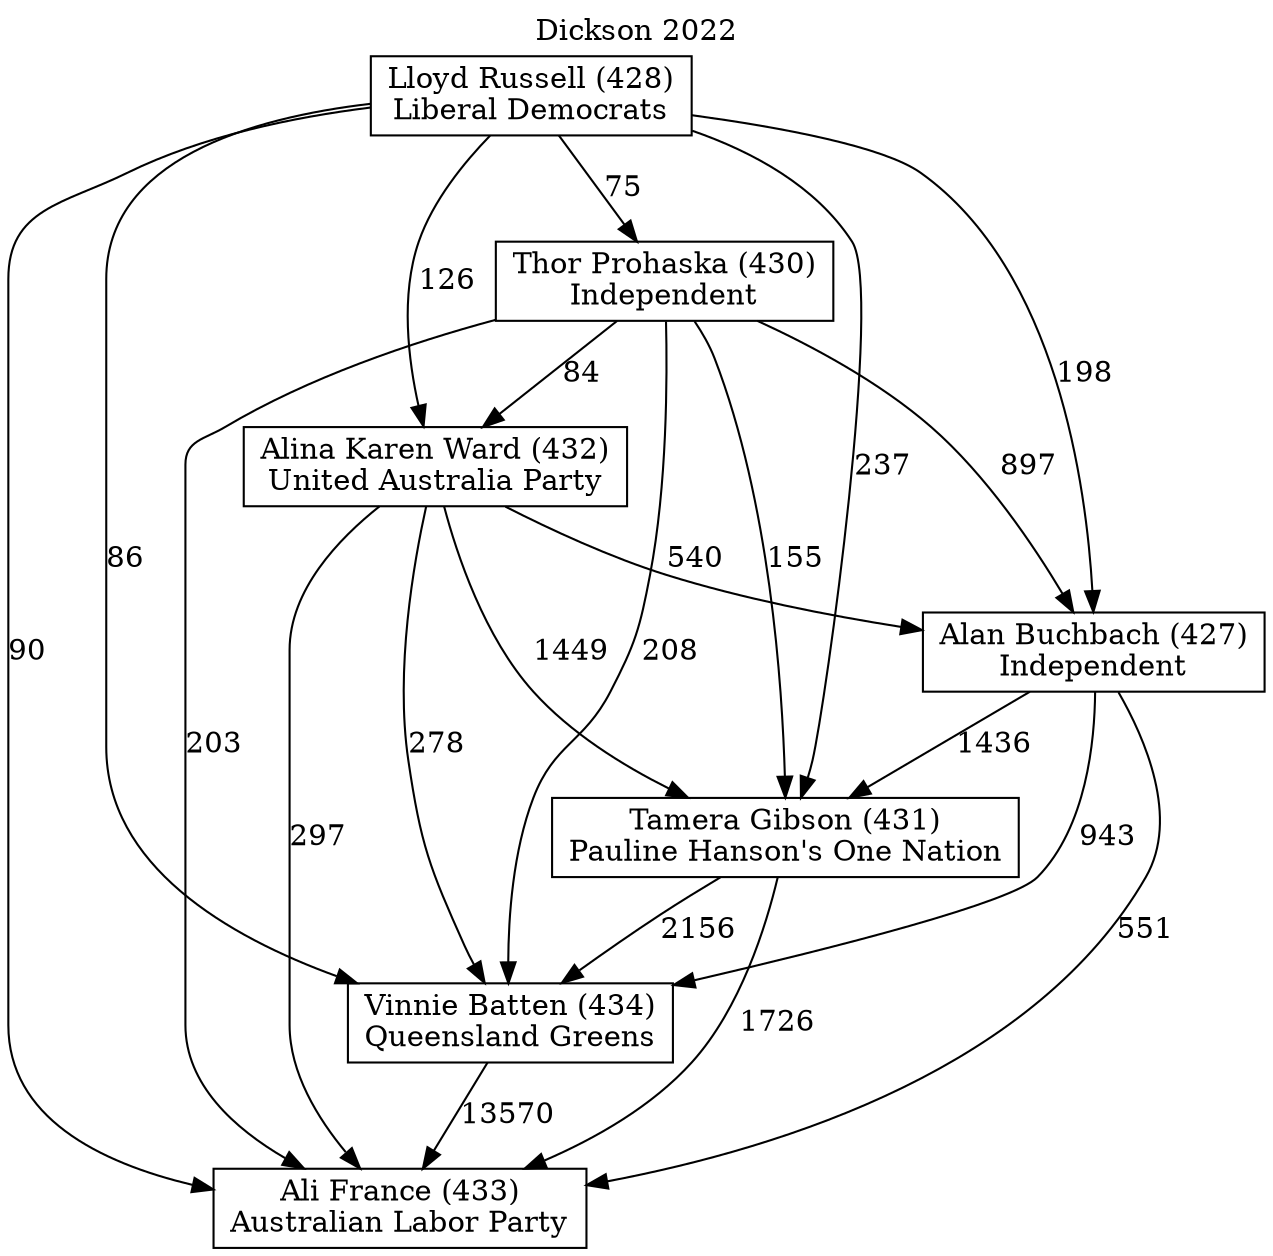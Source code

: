 // House preference flow
digraph "Ali France (433)_Dickson_2022" {
	graph [label="Dickson 2022" labelloc=t mclimit=10]
	node [shape=box]
	"Alan Buchbach (427)" [label="Alan Buchbach (427)
Independent"]
	"Ali France (433)" [label="Ali France (433)
Australian Labor Party"]
	"Alina Karen Ward (432)" [label="Alina Karen Ward (432)
United Australia Party"]
	"Lloyd Russell (428)" [label="Lloyd Russell (428)
Liberal Democrats"]
	"Tamera Gibson (431)" [label="Tamera Gibson (431)
Pauline Hanson's One Nation"]
	"Thor Prohaska (430)" [label="Thor Prohaska (430)
Independent"]
	"Vinnie Batten (434)" [label="Vinnie Batten (434)
Queensland Greens"]
	"Alan Buchbach (427)" -> "Ali France (433)" [label=551]
	"Alan Buchbach (427)" -> "Tamera Gibson (431)" [label=1436]
	"Alan Buchbach (427)" -> "Vinnie Batten (434)" [label=943]
	"Alina Karen Ward (432)" -> "Alan Buchbach (427)" [label=540]
	"Alina Karen Ward (432)" -> "Ali France (433)" [label=297]
	"Alina Karen Ward (432)" -> "Tamera Gibson (431)" [label=1449]
	"Alina Karen Ward (432)" -> "Vinnie Batten (434)" [label=278]
	"Lloyd Russell (428)" -> "Alan Buchbach (427)" [label=198]
	"Lloyd Russell (428)" -> "Ali France (433)" [label=90]
	"Lloyd Russell (428)" -> "Alina Karen Ward (432)" [label=126]
	"Lloyd Russell (428)" -> "Tamera Gibson (431)" [label=237]
	"Lloyd Russell (428)" -> "Thor Prohaska (430)" [label=75]
	"Lloyd Russell (428)" -> "Vinnie Batten (434)" [label=86]
	"Tamera Gibson (431)" -> "Ali France (433)" [label=1726]
	"Tamera Gibson (431)" -> "Vinnie Batten (434)" [label=2156]
	"Thor Prohaska (430)" -> "Alan Buchbach (427)" [label=897]
	"Thor Prohaska (430)" -> "Ali France (433)" [label=203]
	"Thor Prohaska (430)" -> "Alina Karen Ward (432)" [label=84]
	"Thor Prohaska (430)" -> "Tamera Gibson (431)" [label=155]
	"Thor Prohaska (430)" -> "Vinnie Batten (434)" [label=208]
	"Vinnie Batten (434)" -> "Ali France (433)" [label=13570]
}
